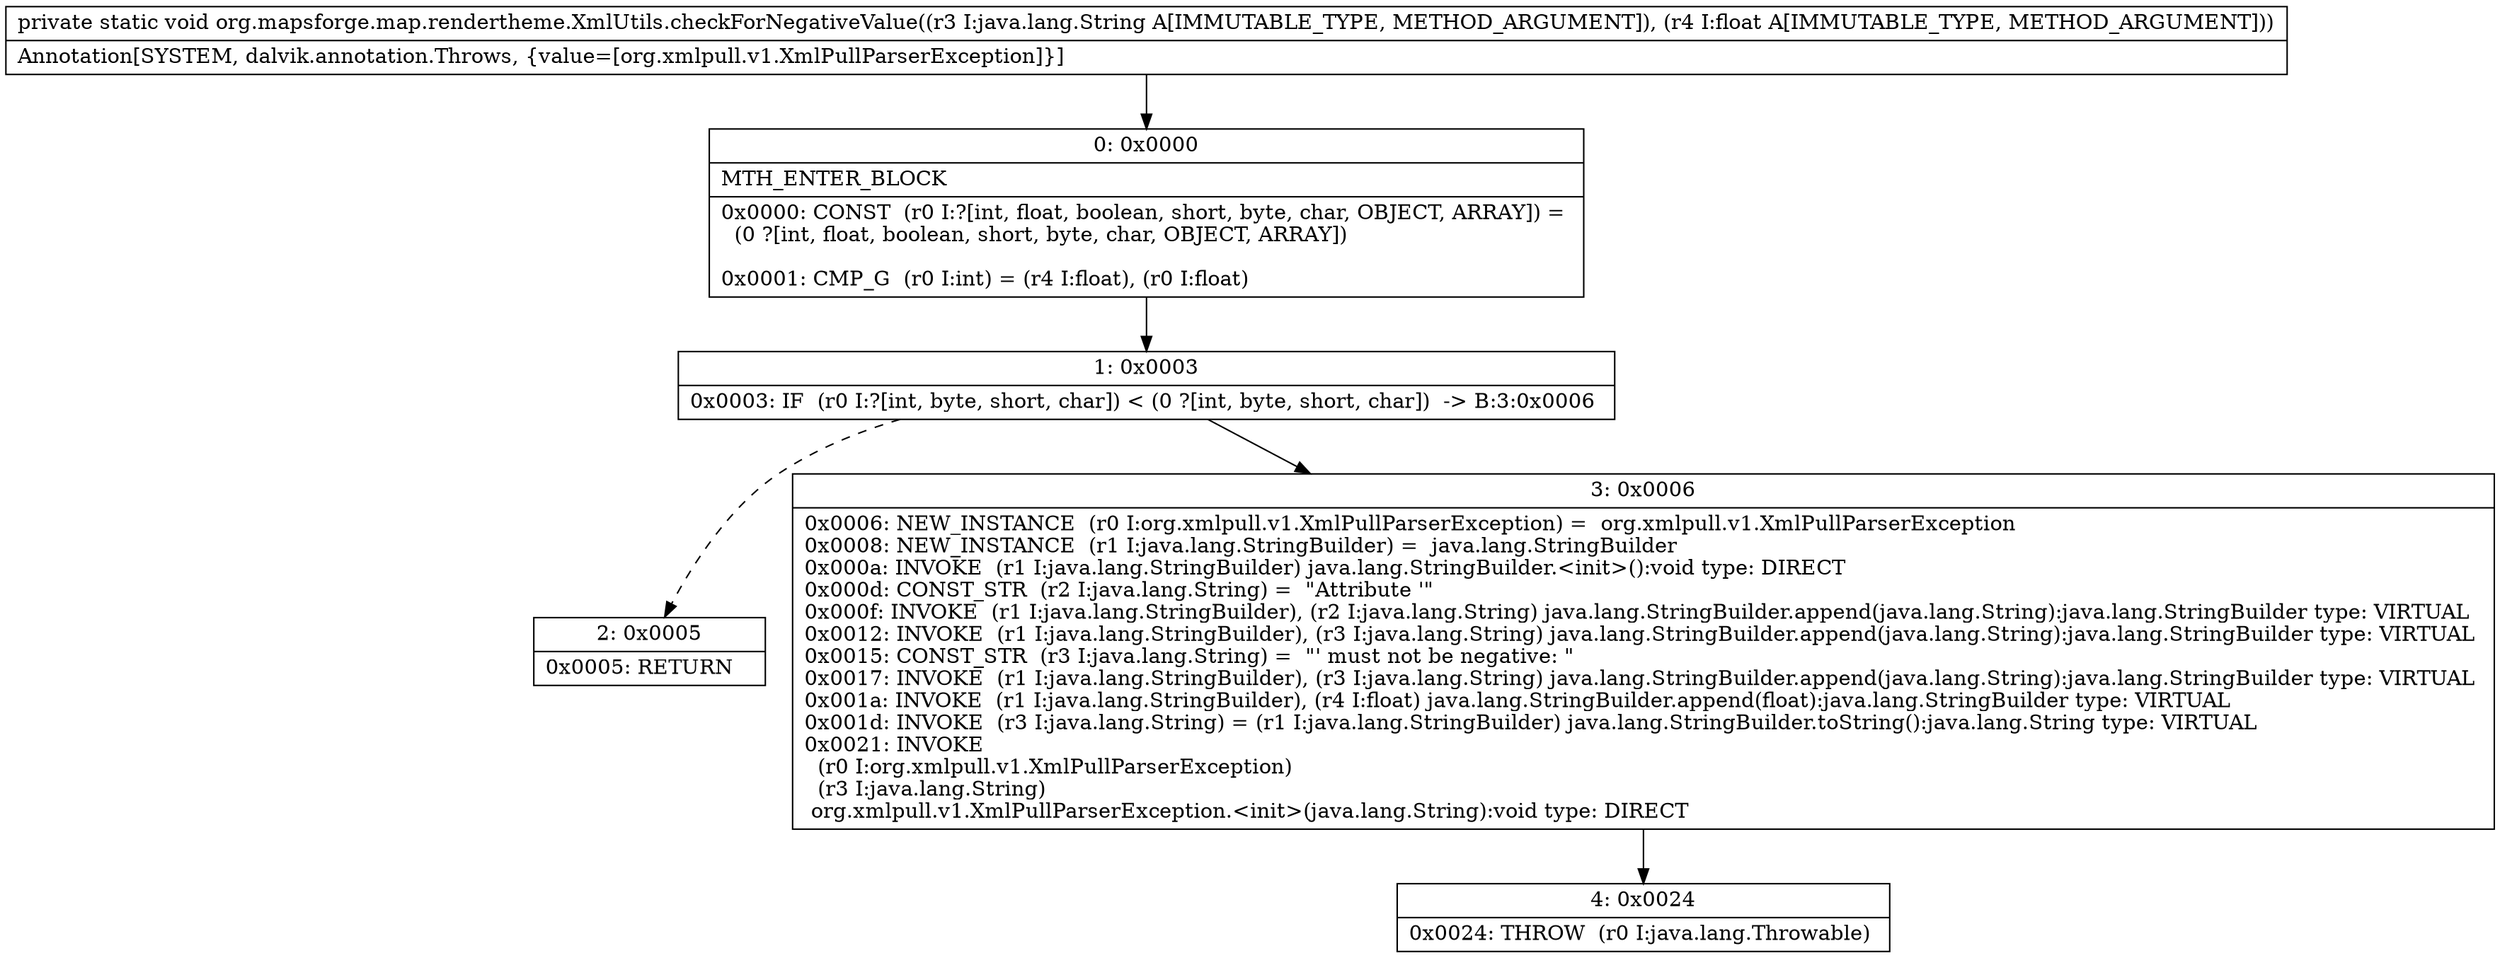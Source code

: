 digraph "CFG fororg.mapsforge.map.rendertheme.XmlUtils.checkForNegativeValue(Ljava\/lang\/String;F)V" {
Node_0 [shape=record,label="{0\:\ 0x0000|MTH_ENTER_BLOCK\l|0x0000: CONST  (r0 I:?[int, float, boolean, short, byte, char, OBJECT, ARRAY]) = \l  (0 ?[int, float, boolean, short, byte, char, OBJECT, ARRAY])\l \l0x0001: CMP_G  (r0 I:int) = (r4 I:float), (r0 I:float) \l}"];
Node_1 [shape=record,label="{1\:\ 0x0003|0x0003: IF  (r0 I:?[int, byte, short, char]) \< (0 ?[int, byte, short, char])  \-\> B:3:0x0006 \l}"];
Node_2 [shape=record,label="{2\:\ 0x0005|0x0005: RETURN   \l}"];
Node_3 [shape=record,label="{3\:\ 0x0006|0x0006: NEW_INSTANCE  (r0 I:org.xmlpull.v1.XmlPullParserException) =  org.xmlpull.v1.XmlPullParserException \l0x0008: NEW_INSTANCE  (r1 I:java.lang.StringBuilder) =  java.lang.StringBuilder \l0x000a: INVOKE  (r1 I:java.lang.StringBuilder) java.lang.StringBuilder.\<init\>():void type: DIRECT \l0x000d: CONST_STR  (r2 I:java.lang.String) =  \"Attribute '\" \l0x000f: INVOKE  (r1 I:java.lang.StringBuilder), (r2 I:java.lang.String) java.lang.StringBuilder.append(java.lang.String):java.lang.StringBuilder type: VIRTUAL \l0x0012: INVOKE  (r1 I:java.lang.StringBuilder), (r3 I:java.lang.String) java.lang.StringBuilder.append(java.lang.String):java.lang.StringBuilder type: VIRTUAL \l0x0015: CONST_STR  (r3 I:java.lang.String) =  \"' must not be negative: \" \l0x0017: INVOKE  (r1 I:java.lang.StringBuilder), (r3 I:java.lang.String) java.lang.StringBuilder.append(java.lang.String):java.lang.StringBuilder type: VIRTUAL \l0x001a: INVOKE  (r1 I:java.lang.StringBuilder), (r4 I:float) java.lang.StringBuilder.append(float):java.lang.StringBuilder type: VIRTUAL \l0x001d: INVOKE  (r3 I:java.lang.String) = (r1 I:java.lang.StringBuilder) java.lang.StringBuilder.toString():java.lang.String type: VIRTUAL \l0x0021: INVOKE  \l  (r0 I:org.xmlpull.v1.XmlPullParserException)\l  (r3 I:java.lang.String)\l org.xmlpull.v1.XmlPullParserException.\<init\>(java.lang.String):void type: DIRECT \l}"];
Node_4 [shape=record,label="{4\:\ 0x0024|0x0024: THROW  (r0 I:java.lang.Throwable) \l}"];
MethodNode[shape=record,label="{private static void org.mapsforge.map.rendertheme.XmlUtils.checkForNegativeValue((r3 I:java.lang.String A[IMMUTABLE_TYPE, METHOD_ARGUMENT]), (r4 I:float A[IMMUTABLE_TYPE, METHOD_ARGUMENT]))  | Annotation[SYSTEM, dalvik.annotation.Throws, \{value=[org.xmlpull.v1.XmlPullParserException]\}]\l}"];
MethodNode -> Node_0;
Node_0 -> Node_1;
Node_1 -> Node_2[style=dashed];
Node_1 -> Node_3;
Node_3 -> Node_4;
}

